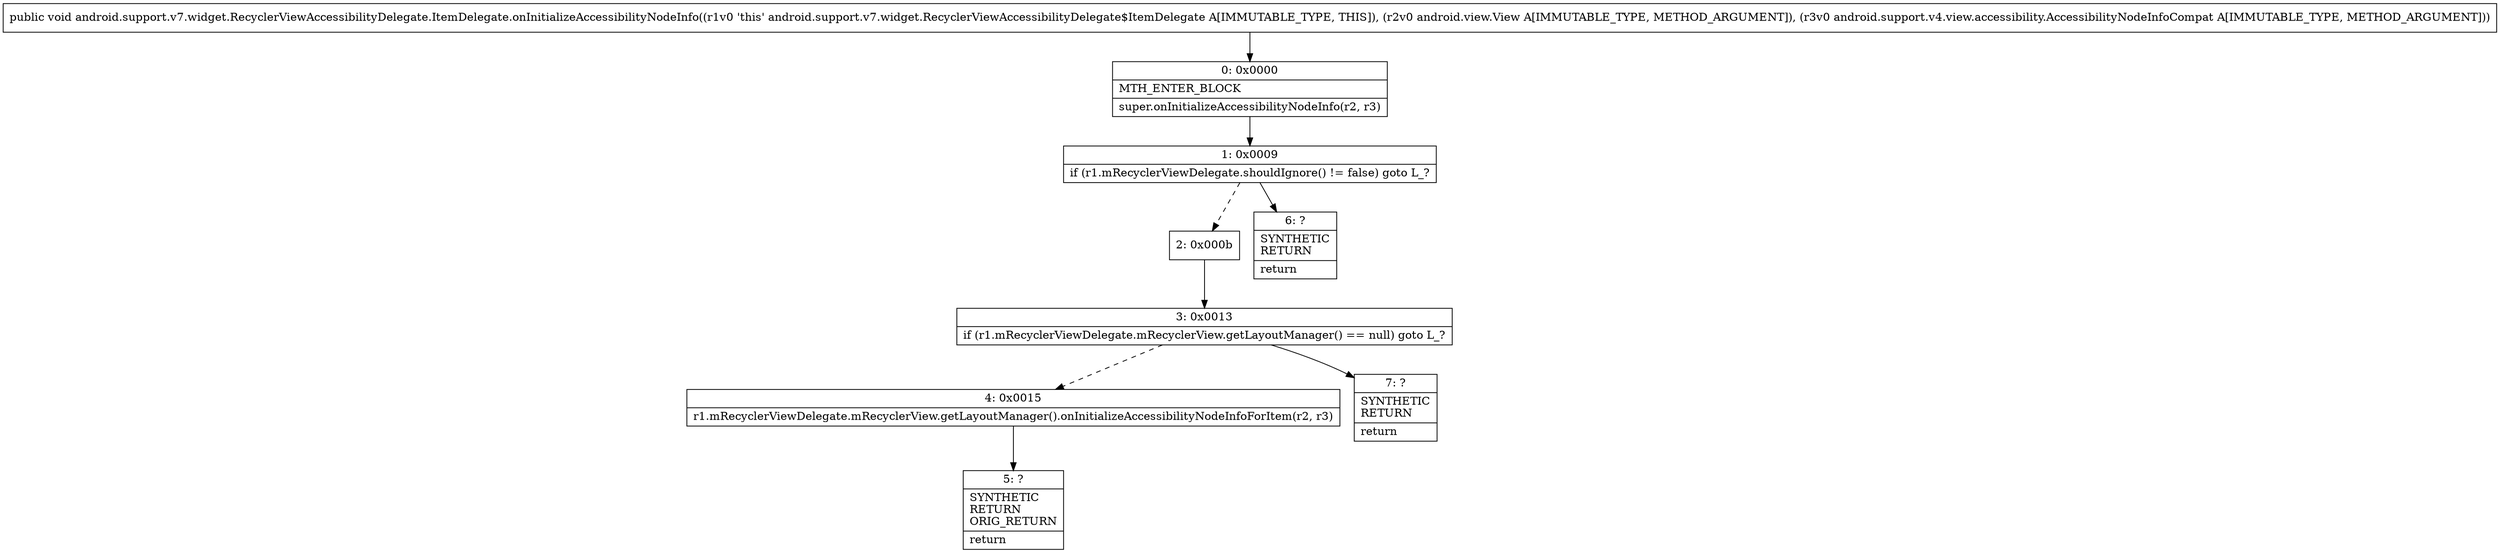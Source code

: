 digraph "CFG forandroid.support.v7.widget.RecyclerViewAccessibilityDelegate.ItemDelegate.onInitializeAccessibilityNodeInfo(Landroid\/view\/View;Landroid\/support\/v4\/view\/accessibility\/AccessibilityNodeInfoCompat;)V" {
Node_0 [shape=record,label="{0\:\ 0x0000|MTH_ENTER_BLOCK\l|super.onInitializeAccessibilityNodeInfo(r2, r3)\l}"];
Node_1 [shape=record,label="{1\:\ 0x0009|if (r1.mRecyclerViewDelegate.shouldIgnore() != false) goto L_?\l}"];
Node_2 [shape=record,label="{2\:\ 0x000b}"];
Node_3 [shape=record,label="{3\:\ 0x0013|if (r1.mRecyclerViewDelegate.mRecyclerView.getLayoutManager() == null) goto L_?\l}"];
Node_4 [shape=record,label="{4\:\ 0x0015|r1.mRecyclerViewDelegate.mRecyclerView.getLayoutManager().onInitializeAccessibilityNodeInfoForItem(r2, r3)\l}"];
Node_5 [shape=record,label="{5\:\ ?|SYNTHETIC\lRETURN\lORIG_RETURN\l|return\l}"];
Node_6 [shape=record,label="{6\:\ ?|SYNTHETIC\lRETURN\l|return\l}"];
Node_7 [shape=record,label="{7\:\ ?|SYNTHETIC\lRETURN\l|return\l}"];
MethodNode[shape=record,label="{public void android.support.v7.widget.RecyclerViewAccessibilityDelegate.ItemDelegate.onInitializeAccessibilityNodeInfo((r1v0 'this' android.support.v7.widget.RecyclerViewAccessibilityDelegate$ItemDelegate A[IMMUTABLE_TYPE, THIS]), (r2v0 android.view.View A[IMMUTABLE_TYPE, METHOD_ARGUMENT]), (r3v0 android.support.v4.view.accessibility.AccessibilityNodeInfoCompat A[IMMUTABLE_TYPE, METHOD_ARGUMENT])) }"];
MethodNode -> Node_0;
Node_0 -> Node_1;
Node_1 -> Node_2[style=dashed];
Node_1 -> Node_6;
Node_2 -> Node_3;
Node_3 -> Node_4[style=dashed];
Node_3 -> Node_7;
Node_4 -> Node_5;
}

